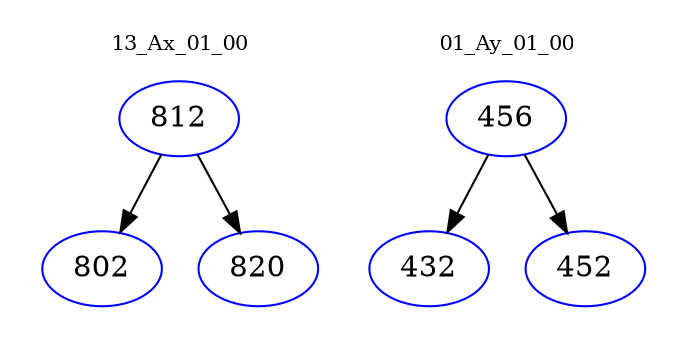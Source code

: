 digraph{
subgraph cluster_0 {
color = white
label = "13_Ax_01_00";
fontsize=10;
T0_812 [label="812", color="blue"]
T0_812 -> T0_802 [color="black"]
T0_802 [label="802", color="blue"]
T0_812 -> T0_820 [color="black"]
T0_820 [label="820", color="blue"]
}
subgraph cluster_1 {
color = white
label = "01_Ay_01_00";
fontsize=10;
T1_456 [label="456", color="blue"]
T1_456 -> T1_432 [color="black"]
T1_432 [label="432", color="blue"]
T1_456 -> T1_452 [color="black"]
T1_452 [label="452", color="blue"]
}
}
